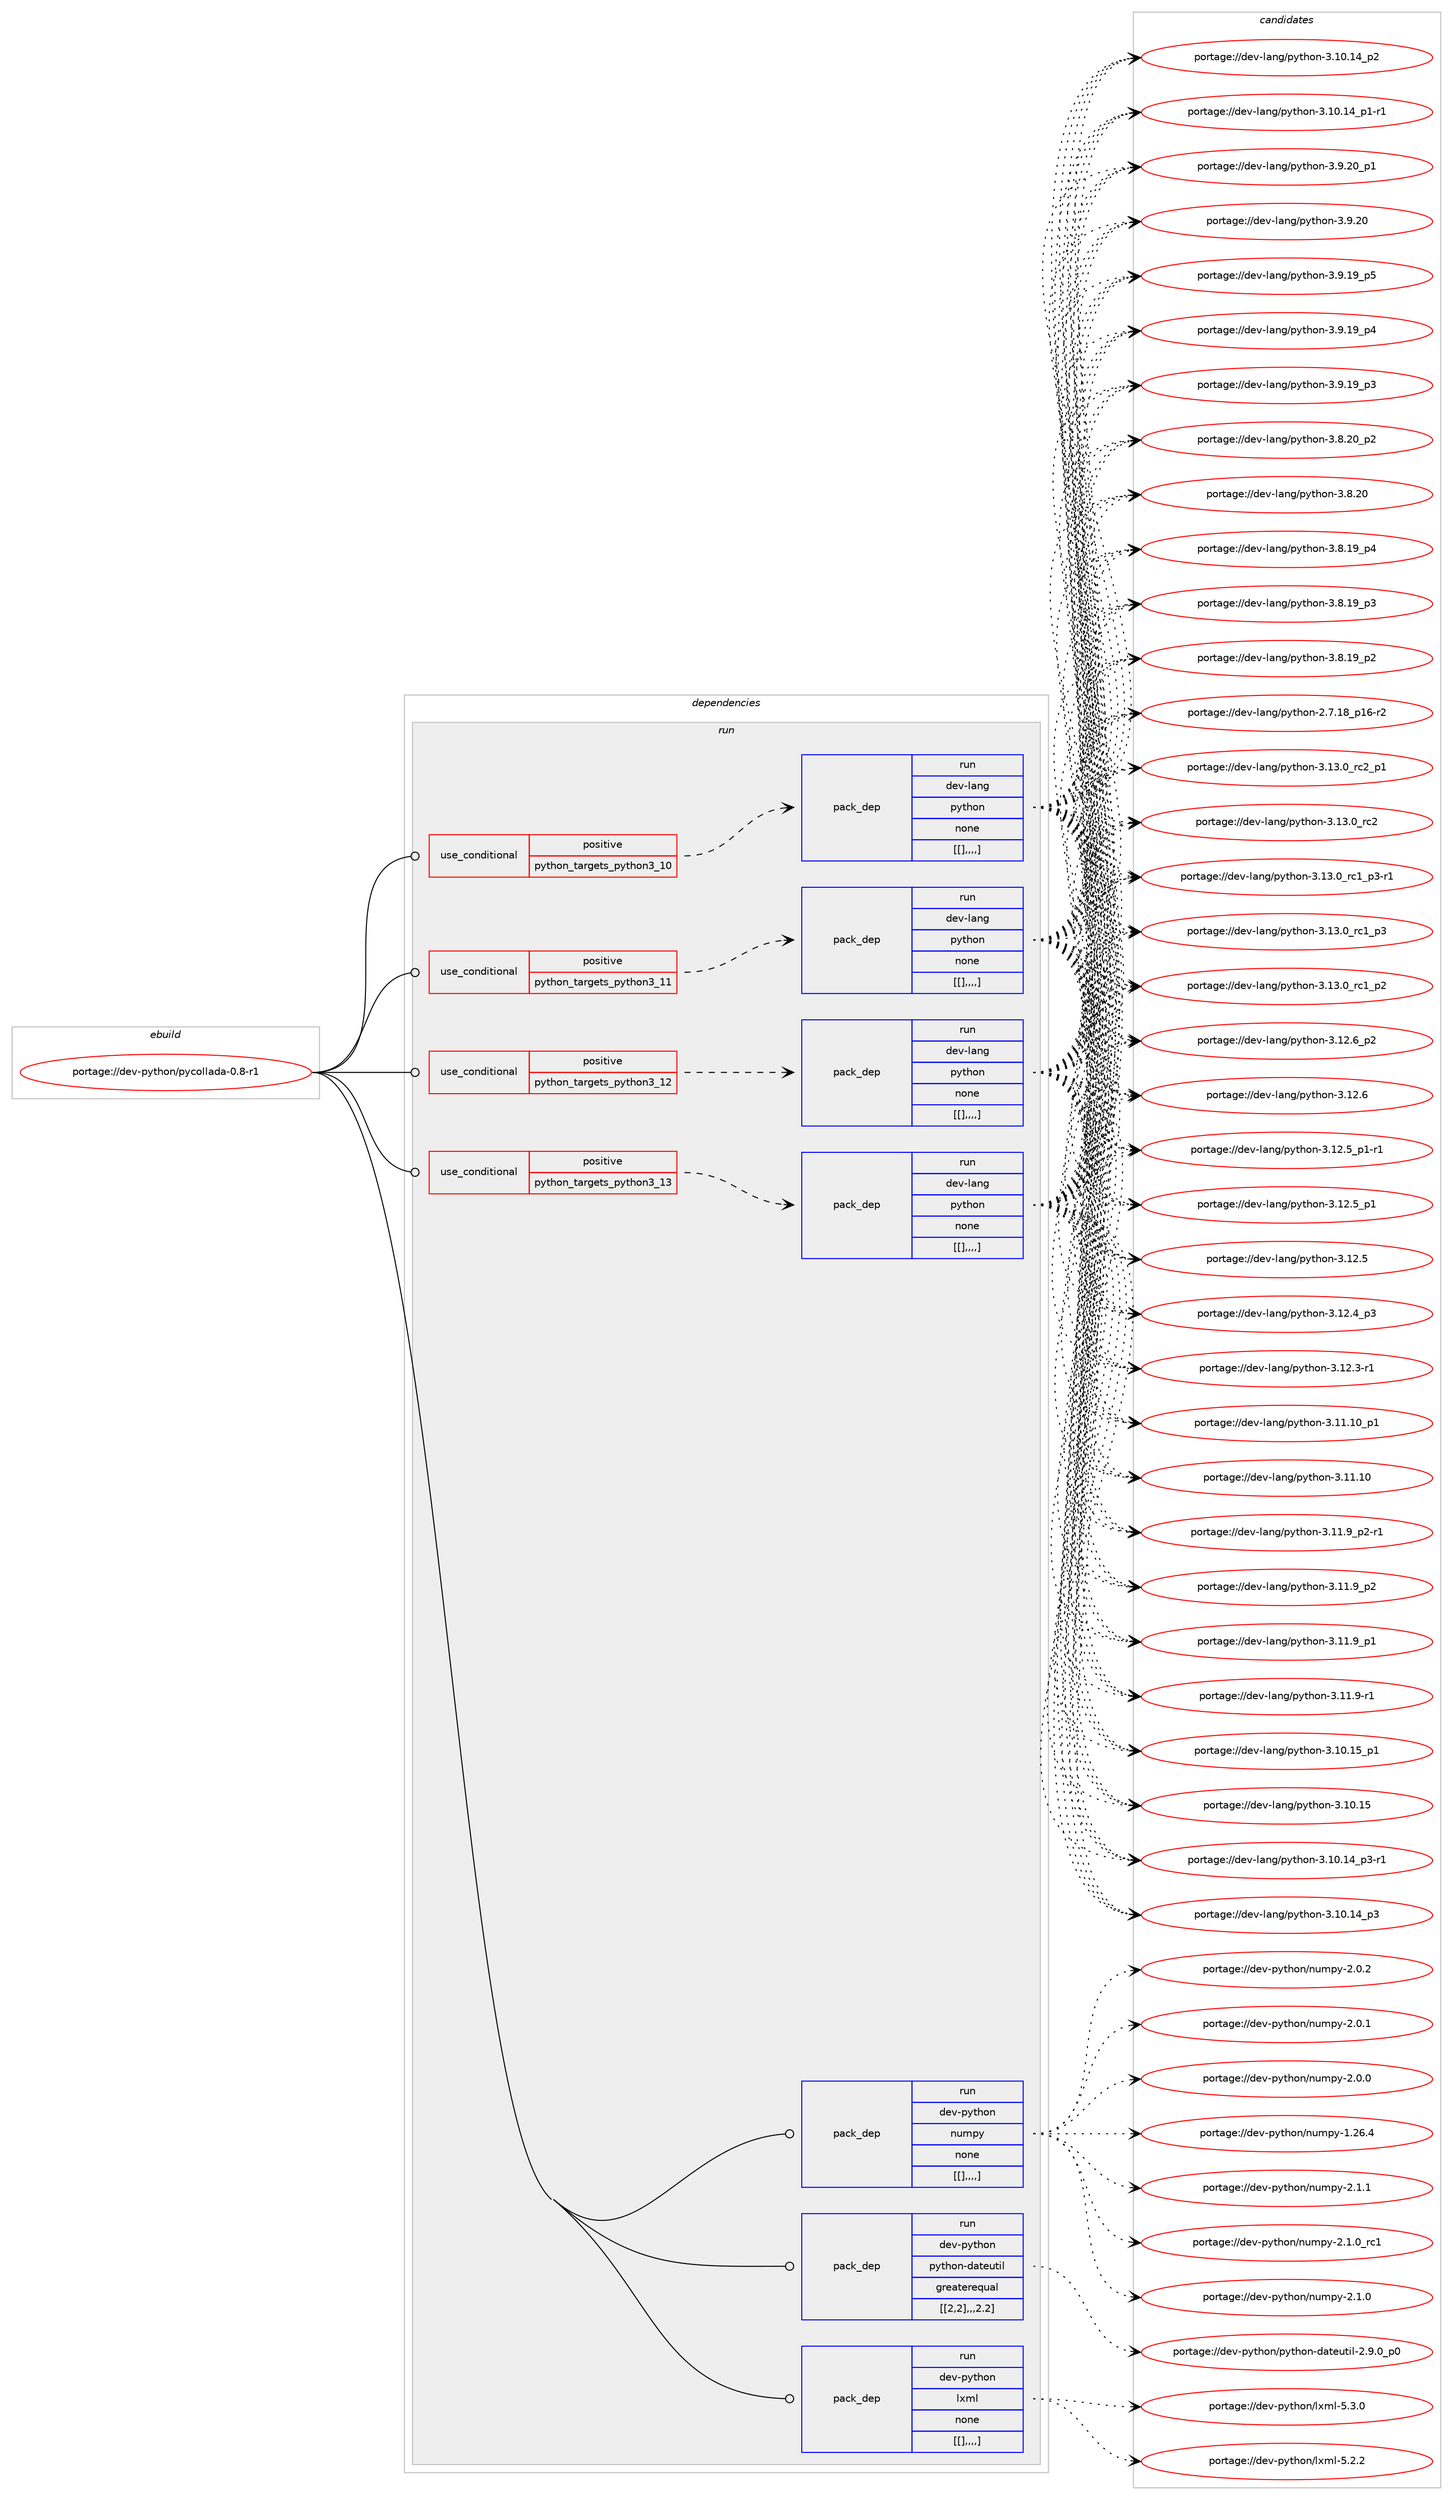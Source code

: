digraph prolog {

# *************
# Graph options
# *************

newrank=true;
concentrate=true;
compound=true;
graph [rankdir=LR,fontname=Helvetica,fontsize=10,ranksep=1.5];#, ranksep=2.5, nodesep=0.2];
edge  [arrowhead=vee];
node  [fontname=Helvetica,fontsize=10];

# **********
# The ebuild
# **********

subgraph cluster_leftcol {
color=gray;
label=<<i>ebuild</i>>;
id [label="portage://dev-python/pycollada-0.8-r1", color=red, width=4, href="../dev-python/pycollada-0.8-r1.svg"];
}

# ****************
# The dependencies
# ****************

subgraph cluster_midcol {
color=gray;
label=<<i>dependencies</i>>;
subgraph cluster_compile {
fillcolor="#eeeeee";
style=filled;
label=<<i>compile</i>>;
}
subgraph cluster_compileandrun {
fillcolor="#eeeeee";
style=filled;
label=<<i>compile and run</i>>;
}
subgraph cluster_run {
fillcolor="#eeeeee";
style=filled;
label=<<i>run</i>>;
subgraph cond38096 {
dependency158461 [label=<<TABLE BORDER="0" CELLBORDER="1" CELLSPACING="0" CELLPADDING="4"><TR><TD ROWSPAN="3" CELLPADDING="10">use_conditional</TD></TR><TR><TD>positive</TD></TR><TR><TD>python_targets_python3_10</TD></TR></TABLE>>, shape=none, color=red];
subgraph pack119148 {
dependency158462 [label=<<TABLE BORDER="0" CELLBORDER="1" CELLSPACING="0" CELLPADDING="4" WIDTH="220"><TR><TD ROWSPAN="6" CELLPADDING="30">pack_dep</TD></TR><TR><TD WIDTH="110">run</TD></TR><TR><TD>dev-lang</TD></TR><TR><TD>python</TD></TR><TR><TD>none</TD></TR><TR><TD>[[],,,,]</TD></TR></TABLE>>, shape=none, color=blue];
}
dependency158461:e -> dependency158462:w [weight=20,style="dashed",arrowhead="vee"];
}
id:e -> dependency158461:w [weight=20,style="solid",arrowhead="odot"];
subgraph cond38097 {
dependency158463 [label=<<TABLE BORDER="0" CELLBORDER="1" CELLSPACING="0" CELLPADDING="4"><TR><TD ROWSPAN="3" CELLPADDING="10">use_conditional</TD></TR><TR><TD>positive</TD></TR><TR><TD>python_targets_python3_11</TD></TR></TABLE>>, shape=none, color=red];
subgraph pack119149 {
dependency158464 [label=<<TABLE BORDER="0" CELLBORDER="1" CELLSPACING="0" CELLPADDING="4" WIDTH="220"><TR><TD ROWSPAN="6" CELLPADDING="30">pack_dep</TD></TR><TR><TD WIDTH="110">run</TD></TR><TR><TD>dev-lang</TD></TR><TR><TD>python</TD></TR><TR><TD>none</TD></TR><TR><TD>[[],,,,]</TD></TR></TABLE>>, shape=none, color=blue];
}
dependency158463:e -> dependency158464:w [weight=20,style="dashed",arrowhead="vee"];
}
id:e -> dependency158463:w [weight=20,style="solid",arrowhead="odot"];
subgraph cond38098 {
dependency158465 [label=<<TABLE BORDER="0" CELLBORDER="1" CELLSPACING="0" CELLPADDING="4"><TR><TD ROWSPAN="3" CELLPADDING="10">use_conditional</TD></TR><TR><TD>positive</TD></TR><TR><TD>python_targets_python3_12</TD></TR></TABLE>>, shape=none, color=red];
subgraph pack119150 {
dependency158466 [label=<<TABLE BORDER="0" CELLBORDER="1" CELLSPACING="0" CELLPADDING="4" WIDTH="220"><TR><TD ROWSPAN="6" CELLPADDING="30">pack_dep</TD></TR><TR><TD WIDTH="110">run</TD></TR><TR><TD>dev-lang</TD></TR><TR><TD>python</TD></TR><TR><TD>none</TD></TR><TR><TD>[[],,,,]</TD></TR></TABLE>>, shape=none, color=blue];
}
dependency158465:e -> dependency158466:w [weight=20,style="dashed",arrowhead="vee"];
}
id:e -> dependency158465:w [weight=20,style="solid",arrowhead="odot"];
subgraph cond38099 {
dependency158467 [label=<<TABLE BORDER="0" CELLBORDER="1" CELLSPACING="0" CELLPADDING="4"><TR><TD ROWSPAN="3" CELLPADDING="10">use_conditional</TD></TR><TR><TD>positive</TD></TR><TR><TD>python_targets_python3_13</TD></TR></TABLE>>, shape=none, color=red];
subgraph pack119151 {
dependency158468 [label=<<TABLE BORDER="0" CELLBORDER="1" CELLSPACING="0" CELLPADDING="4" WIDTH="220"><TR><TD ROWSPAN="6" CELLPADDING="30">pack_dep</TD></TR><TR><TD WIDTH="110">run</TD></TR><TR><TD>dev-lang</TD></TR><TR><TD>python</TD></TR><TR><TD>none</TD></TR><TR><TD>[[],,,,]</TD></TR></TABLE>>, shape=none, color=blue];
}
dependency158467:e -> dependency158468:w [weight=20,style="dashed",arrowhead="vee"];
}
id:e -> dependency158467:w [weight=20,style="solid",arrowhead="odot"];
subgraph pack119152 {
dependency158469 [label=<<TABLE BORDER="0" CELLBORDER="1" CELLSPACING="0" CELLPADDING="4" WIDTH="220"><TR><TD ROWSPAN="6" CELLPADDING="30">pack_dep</TD></TR><TR><TD WIDTH="110">run</TD></TR><TR><TD>dev-python</TD></TR><TR><TD>lxml</TD></TR><TR><TD>none</TD></TR><TR><TD>[[],,,,]</TD></TR></TABLE>>, shape=none, color=blue];
}
id:e -> dependency158469:w [weight=20,style="solid",arrowhead="odot"];
subgraph pack119153 {
dependency158470 [label=<<TABLE BORDER="0" CELLBORDER="1" CELLSPACING="0" CELLPADDING="4" WIDTH="220"><TR><TD ROWSPAN="6" CELLPADDING="30">pack_dep</TD></TR><TR><TD WIDTH="110">run</TD></TR><TR><TD>dev-python</TD></TR><TR><TD>numpy</TD></TR><TR><TD>none</TD></TR><TR><TD>[[],,,,]</TD></TR></TABLE>>, shape=none, color=blue];
}
id:e -> dependency158470:w [weight=20,style="solid",arrowhead="odot"];
subgraph pack119154 {
dependency158471 [label=<<TABLE BORDER="0" CELLBORDER="1" CELLSPACING="0" CELLPADDING="4" WIDTH="220"><TR><TD ROWSPAN="6" CELLPADDING="30">pack_dep</TD></TR><TR><TD WIDTH="110">run</TD></TR><TR><TD>dev-python</TD></TR><TR><TD>python-dateutil</TD></TR><TR><TD>greaterequal</TD></TR><TR><TD>[[2,2],,,2.2]</TD></TR></TABLE>>, shape=none, color=blue];
}
id:e -> dependency158471:w [weight=20,style="solid",arrowhead="odot"];
}
}

# **************
# The candidates
# **************

subgraph cluster_choices {
rank=same;
color=gray;
label=<<i>candidates</i>>;

subgraph choice119148 {
color=black;
nodesep=1;
choice100101118451089711010347112121116104111110455146495146489511499509511249 [label="portage://dev-lang/python-3.13.0_rc2_p1", color=red, width=4,href="../dev-lang/python-3.13.0_rc2_p1.svg"];
choice10010111845108971101034711212111610411111045514649514648951149950 [label="portage://dev-lang/python-3.13.0_rc2", color=red, width=4,href="../dev-lang/python-3.13.0_rc2.svg"];
choice1001011184510897110103471121211161041111104551464951464895114994995112514511449 [label="portage://dev-lang/python-3.13.0_rc1_p3-r1", color=red, width=4,href="../dev-lang/python-3.13.0_rc1_p3-r1.svg"];
choice100101118451089711010347112121116104111110455146495146489511499499511251 [label="portage://dev-lang/python-3.13.0_rc1_p3", color=red, width=4,href="../dev-lang/python-3.13.0_rc1_p3.svg"];
choice100101118451089711010347112121116104111110455146495146489511499499511250 [label="portage://dev-lang/python-3.13.0_rc1_p2", color=red, width=4,href="../dev-lang/python-3.13.0_rc1_p2.svg"];
choice100101118451089711010347112121116104111110455146495046549511250 [label="portage://dev-lang/python-3.12.6_p2", color=red, width=4,href="../dev-lang/python-3.12.6_p2.svg"];
choice10010111845108971101034711212111610411111045514649504654 [label="portage://dev-lang/python-3.12.6", color=red, width=4,href="../dev-lang/python-3.12.6.svg"];
choice1001011184510897110103471121211161041111104551464950465395112494511449 [label="portage://dev-lang/python-3.12.5_p1-r1", color=red, width=4,href="../dev-lang/python-3.12.5_p1-r1.svg"];
choice100101118451089711010347112121116104111110455146495046539511249 [label="portage://dev-lang/python-3.12.5_p1", color=red, width=4,href="../dev-lang/python-3.12.5_p1.svg"];
choice10010111845108971101034711212111610411111045514649504653 [label="portage://dev-lang/python-3.12.5", color=red, width=4,href="../dev-lang/python-3.12.5.svg"];
choice100101118451089711010347112121116104111110455146495046529511251 [label="portage://dev-lang/python-3.12.4_p3", color=red, width=4,href="../dev-lang/python-3.12.4_p3.svg"];
choice100101118451089711010347112121116104111110455146495046514511449 [label="portage://dev-lang/python-3.12.3-r1", color=red, width=4,href="../dev-lang/python-3.12.3-r1.svg"];
choice10010111845108971101034711212111610411111045514649494649489511249 [label="portage://dev-lang/python-3.11.10_p1", color=red, width=4,href="../dev-lang/python-3.11.10_p1.svg"];
choice1001011184510897110103471121211161041111104551464949464948 [label="portage://dev-lang/python-3.11.10", color=red, width=4,href="../dev-lang/python-3.11.10.svg"];
choice1001011184510897110103471121211161041111104551464949465795112504511449 [label="portage://dev-lang/python-3.11.9_p2-r1", color=red, width=4,href="../dev-lang/python-3.11.9_p2-r1.svg"];
choice100101118451089711010347112121116104111110455146494946579511250 [label="portage://dev-lang/python-3.11.9_p2", color=red, width=4,href="../dev-lang/python-3.11.9_p2.svg"];
choice100101118451089711010347112121116104111110455146494946579511249 [label="portage://dev-lang/python-3.11.9_p1", color=red, width=4,href="../dev-lang/python-3.11.9_p1.svg"];
choice100101118451089711010347112121116104111110455146494946574511449 [label="portage://dev-lang/python-3.11.9-r1", color=red, width=4,href="../dev-lang/python-3.11.9-r1.svg"];
choice10010111845108971101034711212111610411111045514649484649539511249 [label="portage://dev-lang/python-3.10.15_p1", color=red, width=4,href="../dev-lang/python-3.10.15_p1.svg"];
choice1001011184510897110103471121211161041111104551464948464953 [label="portage://dev-lang/python-3.10.15", color=red, width=4,href="../dev-lang/python-3.10.15.svg"];
choice100101118451089711010347112121116104111110455146494846495295112514511449 [label="portage://dev-lang/python-3.10.14_p3-r1", color=red, width=4,href="../dev-lang/python-3.10.14_p3-r1.svg"];
choice10010111845108971101034711212111610411111045514649484649529511251 [label="portage://dev-lang/python-3.10.14_p3", color=red, width=4,href="../dev-lang/python-3.10.14_p3.svg"];
choice10010111845108971101034711212111610411111045514649484649529511250 [label="portage://dev-lang/python-3.10.14_p2", color=red, width=4,href="../dev-lang/python-3.10.14_p2.svg"];
choice100101118451089711010347112121116104111110455146494846495295112494511449 [label="portage://dev-lang/python-3.10.14_p1-r1", color=red, width=4,href="../dev-lang/python-3.10.14_p1-r1.svg"];
choice100101118451089711010347112121116104111110455146574650489511249 [label="portage://dev-lang/python-3.9.20_p1", color=red, width=4,href="../dev-lang/python-3.9.20_p1.svg"];
choice10010111845108971101034711212111610411111045514657465048 [label="portage://dev-lang/python-3.9.20", color=red, width=4,href="../dev-lang/python-3.9.20.svg"];
choice100101118451089711010347112121116104111110455146574649579511253 [label="portage://dev-lang/python-3.9.19_p5", color=red, width=4,href="../dev-lang/python-3.9.19_p5.svg"];
choice100101118451089711010347112121116104111110455146574649579511252 [label="portage://dev-lang/python-3.9.19_p4", color=red, width=4,href="../dev-lang/python-3.9.19_p4.svg"];
choice100101118451089711010347112121116104111110455146574649579511251 [label="portage://dev-lang/python-3.9.19_p3", color=red, width=4,href="../dev-lang/python-3.9.19_p3.svg"];
choice100101118451089711010347112121116104111110455146564650489511250 [label="portage://dev-lang/python-3.8.20_p2", color=red, width=4,href="../dev-lang/python-3.8.20_p2.svg"];
choice10010111845108971101034711212111610411111045514656465048 [label="portage://dev-lang/python-3.8.20", color=red, width=4,href="../dev-lang/python-3.8.20.svg"];
choice100101118451089711010347112121116104111110455146564649579511252 [label="portage://dev-lang/python-3.8.19_p4", color=red, width=4,href="../dev-lang/python-3.8.19_p4.svg"];
choice100101118451089711010347112121116104111110455146564649579511251 [label="portage://dev-lang/python-3.8.19_p3", color=red, width=4,href="../dev-lang/python-3.8.19_p3.svg"];
choice100101118451089711010347112121116104111110455146564649579511250 [label="portage://dev-lang/python-3.8.19_p2", color=red, width=4,href="../dev-lang/python-3.8.19_p2.svg"];
choice100101118451089711010347112121116104111110455046554649569511249544511450 [label="portage://dev-lang/python-2.7.18_p16-r2", color=red, width=4,href="../dev-lang/python-2.7.18_p16-r2.svg"];
dependency158462:e -> choice100101118451089711010347112121116104111110455146495146489511499509511249:w [style=dotted,weight="100"];
dependency158462:e -> choice10010111845108971101034711212111610411111045514649514648951149950:w [style=dotted,weight="100"];
dependency158462:e -> choice1001011184510897110103471121211161041111104551464951464895114994995112514511449:w [style=dotted,weight="100"];
dependency158462:e -> choice100101118451089711010347112121116104111110455146495146489511499499511251:w [style=dotted,weight="100"];
dependency158462:e -> choice100101118451089711010347112121116104111110455146495146489511499499511250:w [style=dotted,weight="100"];
dependency158462:e -> choice100101118451089711010347112121116104111110455146495046549511250:w [style=dotted,weight="100"];
dependency158462:e -> choice10010111845108971101034711212111610411111045514649504654:w [style=dotted,weight="100"];
dependency158462:e -> choice1001011184510897110103471121211161041111104551464950465395112494511449:w [style=dotted,weight="100"];
dependency158462:e -> choice100101118451089711010347112121116104111110455146495046539511249:w [style=dotted,weight="100"];
dependency158462:e -> choice10010111845108971101034711212111610411111045514649504653:w [style=dotted,weight="100"];
dependency158462:e -> choice100101118451089711010347112121116104111110455146495046529511251:w [style=dotted,weight="100"];
dependency158462:e -> choice100101118451089711010347112121116104111110455146495046514511449:w [style=dotted,weight="100"];
dependency158462:e -> choice10010111845108971101034711212111610411111045514649494649489511249:w [style=dotted,weight="100"];
dependency158462:e -> choice1001011184510897110103471121211161041111104551464949464948:w [style=dotted,weight="100"];
dependency158462:e -> choice1001011184510897110103471121211161041111104551464949465795112504511449:w [style=dotted,weight="100"];
dependency158462:e -> choice100101118451089711010347112121116104111110455146494946579511250:w [style=dotted,weight="100"];
dependency158462:e -> choice100101118451089711010347112121116104111110455146494946579511249:w [style=dotted,weight="100"];
dependency158462:e -> choice100101118451089711010347112121116104111110455146494946574511449:w [style=dotted,weight="100"];
dependency158462:e -> choice10010111845108971101034711212111610411111045514649484649539511249:w [style=dotted,weight="100"];
dependency158462:e -> choice1001011184510897110103471121211161041111104551464948464953:w [style=dotted,weight="100"];
dependency158462:e -> choice100101118451089711010347112121116104111110455146494846495295112514511449:w [style=dotted,weight="100"];
dependency158462:e -> choice10010111845108971101034711212111610411111045514649484649529511251:w [style=dotted,weight="100"];
dependency158462:e -> choice10010111845108971101034711212111610411111045514649484649529511250:w [style=dotted,weight="100"];
dependency158462:e -> choice100101118451089711010347112121116104111110455146494846495295112494511449:w [style=dotted,weight="100"];
dependency158462:e -> choice100101118451089711010347112121116104111110455146574650489511249:w [style=dotted,weight="100"];
dependency158462:e -> choice10010111845108971101034711212111610411111045514657465048:w [style=dotted,weight="100"];
dependency158462:e -> choice100101118451089711010347112121116104111110455146574649579511253:w [style=dotted,weight="100"];
dependency158462:e -> choice100101118451089711010347112121116104111110455146574649579511252:w [style=dotted,weight="100"];
dependency158462:e -> choice100101118451089711010347112121116104111110455146574649579511251:w [style=dotted,weight="100"];
dependency158462:e -> choice100101118451089711010347112121116104111110455146564650489511250:w [style=dotted,weight="100"];
dependency158462:e -> choice10010111845108971101034711212111610411111045514656465048:w [style=dotted,weight="100"];
dependency158462:e -> choice100101118451089711010347112121116104111110455146564649579511252:w [style=dotted,weight="100"];
dependency158462:e -> choice100101118451089711010347112121116104111110455146564649579511251:w [style=dotted,weight="100"];
dependency158462:e -> choice100101118451089711010347112121116104111110455146564649579511250:w [style=dotted,weight="100"];
dependency158462:e -> choice100101118451089711010347112121116104111110455046554649569511249544511450:w [style=dotted,weight="100"];
}
subgraph choice119149 {
color=black;
nodesep=1;
choice100101118451089711010347112121116104111110455146495146489511499509511249 [label="portage://dev-lang/python-3.13.0_rc2_p1", color=red, width=4,href="../dev-lang/python-3.13.0_rc2_p1.svg"];
choice10010111845108971101034711212111610411111045514649514648951149950 [label="portage://dev-lang/python-3.13.0_rc2", color=red, width=4,href="../dev-lang/python-3.13.0_rc2.svg"];
choice1001011184510897110103471121211161041111104551464951464895114994995112514511449 [label="portage://dev-lang/python-3.13.0_rc1_p3-r1", color=red, width=4,href="../dev-lang/python-3.13.0_rc1_p3-r1.svg"];
choice100101118451089711010347112121116104111110455146495146489511499499511251 [label="portage://dev-lang/python-3.13.0_rc1_p3", color=red, width=4,href="../dev-lang/python-3.13.0_rc1_p3.svg"];
choice100101118451089711010347112121116104111110455146495146489511499499511250 [label="portage://dev-lang/python-3.13.0_rc1_p2", color=red, width=4,href="../dev-lang/python-3.13.0_rc1_p2.svg"];
choice100101118451089711010347112121116104111110455146495046549511250 [label="portage://dev-lang/python-3.12.6_p2", color=red, width=4,href="../dev-lang/python-3.12.6_p2.svg"];
choice10010111845108971101034711212111610411111045514649504654 [label="portage://dev-lang/python-3.12.6", color=red, width=4,href="../dev-lang/python-3.12.6.svg"];
choice1001011184510897110103471121211161041111104551464950465395112494511449 [label="portage://dev-lang/python-3.12.5_p1-r1", color=red, width=4,href="../dev-lang/python-3.12.5_p1-r1.svg"];
choice100101118451089711010347112121116104111110455146495046539511249 [label="portage://dev-lang/python-3.12.5_p1", color=red, width=4,href="../dev-lang/python-3.12.5_p1.svg"];
choice10010111845108971101034711212111610411111045514649504653 [label="portage://dev-lang/python-3.12.5", color=red, width=4,href="../dev-lang/python-3.12.5.svg"];
choice100101118451089711010347112121116104111110455146495046529511251 [label="portage://dev-lang/python-3.12.4_p3", color=red, width=4,href="../dev-lang/python-3.12.4_p3.svg"];
choice100101118451089711010347112121116104111110455146495046514511449 [label="portage://dev-lang/python-3.12.3-r1", color=red, width=4,href="../dev-lang/python-3.12.3-r1.svg"];
choice10010111845108971101034711212111610411111045514649494649489511249 [label="portage://dev-lang/python-3.11.10_p1", color=red, width=4,href="../dev-lang/python-3.11.10_p1.svg"];
choice1001011184510897110103471121211161041111104551464949464948 [label="portage://dev-lang/python-3.11.10", color=red, width=4,href="../dev-lang/python-3.11.10.svg"];
choice1001011184510897110103471121211161041111104551464949465795112504511449 [label="portage://dev-lang/python-3.11.9_p2-r1", color=red, width=4,href="../dev-lang/python-3.11.9_p2-r1.svg"];
choice100101118451089711010347112121116104111110455146494946579511250 [label="portage://dev-lang/python-3.11.9_p2", color=red, width=4,href="../dev-lang/python-3.11.9_p2.svg"];
choice100101118451089711010347112121116104111110455146494946579511249 [label="portage://dev-lang/python-3.11.9_p1", color=red, width=4,href="../dev-lang/python-3.11.9_p1.svg"];
choice100101118451089711010347112121116104111110455146494946574511449 [label="portage://dev-lang/python-3.11.9-r1", color=red, width=4,href="../dev-lang/python-3.11.9-r1.svg"];
choice10010111845108971101034711212111610411111045514649484649539511249 [label="portage://dev-lang/python-3.10.15_p1", color=red, width=4,href="../dev-lang/python-3.10.15_p1.svg"];
choice1001011184510897110103471121211161041111104551464948464953 [label="portage://dev-lang/python-3.10.15", color=red, width=4,href="../dev-lang/python-3.10.15.svg"];
choice100101118451089711010347112121116104111110455146494846495295112514511449 [label="portage://dev-lang/python-3.10.14_p3-r1", color=red, width=4,href="../dev-lang/python-3.10.14_p3-r1.svg"];
choice10010111845108971101034711212111610411111045514649484649529511251 [label="portage://dev-lang/python-3.10.14_p3", color=red, width=4,href="../dev-lang/python-3.10.14_p3.svg"];
choice10010111845108971101034711212111610411111045514649484649529511250 [label="portage://dev-lang/python-3.10.14_p2", color=red, width=4,href="../dev-lang/python-3.10.14_p2.svg"];
choice100101118451089711010347112121116104111110455146494846495295112494511449 [label="portage://dev-lang/python-3.10.14_p1-r1", color=red, width=4,href="../dev-lang/python-3.10.14_p1-r1.svg"];
choice100101118451089711010347112121116104111110455146574650489511249 [label="portage://dev-lang/python-3.9.20_p1", color=red, width=4,href="../dev-lang/python-3.9.20_p1.svg"];
choice10010111845108971101034711212111610411111045514657465048 [label="portage://dev-lang/python-3.9.20", color=red, width=4,href="../dev-lang/python-3.9.20.svg"];
choice100101118451089711010347112121116104111110455146574649579511253 [label="portage://dev-lang/python-3.9.19_p5", color=red, width=4,href="../dev-lang/python-3.9.19_p5.svg"];
choice100101118451089711010347112121116104111110455146574649579511252 [label="portage://dev-lang/python-3.9.19_p4", color=red, width=4,href="../dev-lang/python-3.9.19_p4.svg"];
choice100101118451089711010347112121116104111110455146574649579511251 [label="portage://dev-lang/python-3.9.19_p3", color=red, width=4,href="../dev-lang/python-3.9.19_p3.svg"];
choice100101118451089711010347112121116104111110455146564650489511250 [label="portage://dev-lang/python-3.8.20_p2", color=red, width=4,href="../dev-lang/python-3.8.20_p2.svg"];
choice10010111845108971101034711212111610411111045514656465048 [label="portage://dev-lang/python-3.8.20", color=red, width=4,href="../dev-lang/python-3.8.20.svg"];
choice100101118451089711010347112121116104111110455146564649579511252 [label="portage://dev-lang/python-3.8.19_p4", color=red, width=4,href="../dev-lang/python-3.8.19_p4.svg"];
choice100101118451089711010347112121116104111110455146564649579511251 [label="portage://dev-lang/python-3.8.19_p3", color=red, width=4,href="../dev-lang/python-3.8.19_p3.svg"];
choice100101118451089711010347112121116104111110455146564649579511250 [label="portage://dev-lang/python-3.8.19_p2", color=red, width=4,href="../dev-lang/python-3.8.19_p2.svg"];
choice100101118451089711010347112121116104111110455046554649569511249544511450 [label="portage://dev-lang/python-2.7.18_p16-r2", color=red, width=4,href="../dev-lang/python-2.7.18_p16-r2.svg"];
dependency158464:e -> choice100101118451089711010347112121116104111110455146495146489511499509511249:w [style=dotted,weight="100"];
dependency158464:e -> choice10010111845108971101034711212111610411111045514649514648951149950:w [style=dotted,weight="100"];
dependency158464:e -> choice1001011184510897110103471121211161041111104551464951464895114994995112514511449:w [style=dotted,weight="100"];
dependency158464:e -> choice100101118451089711010347112121116104111110455146495146489511499499511251:w [style=dotted,weight="100"];
dependency158464:e -> choice100101118451089711010347112121116104111110455146495146489511499499511250:w [style=dotted,weight="100"];
dependency158464:e -> choice100101118451089711010347112121116104111110455146495046549511250:w [style=dotted,weight="100"];
dependency158464:e -> choice10010111845108971101034711212111610411111045514649504654:w [style=dotted,weight="100"];
dependency158464:e -> choice1001011184510897110103471121211161041111104551464950465395112494511449:w [style=dotted,weight="100"];
dependency158464:e -> choice100101118451089711010347112121116104111110455146495046539511249:w [style=dotted,weight="100"];
dependency158464:e -> choice10010111845108971101034711212111610411111045514649504653:w [style=dotted,weight="100"];
dependency158464:e -> choice100101118451089711010347112121116104111110455146495046529511251:w [style=dotted,weight="100"];
dependency158464:e -> choice100101118451089711010347112121116104111110455146495046514511449:w [style=dotted,weight="100"];
dependency158464:e -> choice10010111845108971101034711212111610411111045514649494649489511249:w [style=dotted,weight="100"];
dependency158464:e -> choice1001011184510897110103471121211161041111104551464949464948:w [style=dotted,weight="100"];
dependency158464:e -> choice1001011184510897110103471121211161041111104551464949465795112504511449:w [style=dotted,weight="100"];
dependency158464:e -> choice100101118451089711010347112121116104111110455146494946579511250:w [style=dotted,weight="100"];
dependency158464:e -> choice100101118451089711010347112121116104111110455146494946579511249:w [style=dotted,weight="100"];
dependency158464:e -> choice100101118451089711010347112121116104111110455146494946574511449:w [style=dotted,weight="100"];
dependency158464:e -> choice10010111845108971101034711212111610411111045514649484649539511249:w [style=dotted,weight="100"];
dependency158464:e -> choice1001011184510897110103471121211161041111104551464948464953:w [style=dotted,weight="100"];
dependency158464:e -> choice100101118451089711010347112121116104111110455146494846495295112514511449:w [style=dotted,weight="100"];
dependency158464:e -> choice10010111845108971101034711212111610411111045514649484649529511251:w [style=dotted,weight="100"];
dependency158464:e -> choice10010111845108971101034711212111610411111045514649484649529511250:w [style=dotted,weight="100"];
dependency158464:e -> choice100101118451089711010347112121116104111110455146494846495295112494511449:w [style=dotted,weight="100"];
dependency158464:e -> choice100101118451089711010347112121116104111110455146574650489511249:w [style=dotted,weight="100"];
dependency158464:e -> choice10010111845108971101034711212111610411111045514657465048:w [style=dotted,weight="100"];
dependency158464:e -> choice100101118451089711010347112121116104111110455146574649579511253:w [style=dotted,weight="100"];
dependency158464:e -> choice100101118451089711010347112121116104111110455146574649579511252:w [style=dotted,weight="100"];
dependency158464:e -> choice100101118451089711010347112121116104111110455146574649579511251:w [style=dotted,weight="100"];
dependency158464:e -> choice100101118451089711010347112121116104111110455146564650489511250:w [style=dotted,weight="100"];
dependency158464:e -> choice10010111845108971101034711212111610411111045514656465048:w [style=dotted,weight="100"];
dependency158464:e -> choice100101118451089711010347112121116104111110455146564649579511252:w [style=dotted,weight="100"];
dependency158464:e -> choice100101118451089711010347112121116104111110455146564649579511251:w [style=dotted,weight="100"];
dependency158464:e -> choice100101118451089711010347112121116104111110455146564649579511250:w [style=dotted,weight="100"];
dependency158464:e -> choice100101118451089711010347112121116104111110455046554649569511249544511450:w [style=dotted,weight="100"];
}
subgraph choice119150 {
color=black;
nodesep=1;
choice100101118451089711010347112121116104111110455146495146489511499509511249 [label="portage://dev-lang/python-3.13.0_rc2_p1", color=red, width=4,href="../dev-lang/python-3.13.0_rc2_p1.svg"];
choice10010111845108971101034711212111610411111045514649514648951149950 [label="portage://dev-lang/python-3.13.0_rc2", color=red, width=4,href="../dev-lang/python-3.13.0_rc2.svg"];
choice1001011184510897110103471121211161041111104551464951464895114994995112514511449 [label="portage://dev-lang/python-3.13.0_rc1_p3-r1", color=red, width=4,href="../dev-lang/python-3.13.0_rc1_p3-r1.svg"];
choice100101118451089711010347112121116104111110455146495146489511499499511251 [label="portage://dev-lang/python-3.13.0_rc1_p3", color=red, width=4,href="../dev-lang/python-3.13.0_rc1_p3.svg"];
choice100101118451089711010347112121116104111110455146495146489511499499511250 [label="portage://dev-lang/python-3.13.0_rc1_p2", color=red, width=4,href="../dev-lang/python-3.13.0_rc1_p2.svg"];
choice100101118451089711010347112121116104111110455146495046549511250 [label="portage://dev-lang/python-3.12.6_p2", color=red, width=4,href="../dev-lang/python-3.12.6_p2.svg"];
choice10010111845108971101034711212111610411111045514649504654 [label="portage://dev-lang/python-3.12.6", color=red, width=4,href="../dev-lang/python-3.12.6.svg"];
choice1001011184510897110103471121211161041111104551464950465395112494511449 [label="portage://dev-lang/python-3.12.5_p1-r1", color=red, width=4,href="../dev-lang/python-3.12.5_p1-r1.svg"];
choice100101118451089711010347112121116104111110455146495046539511249 [label="portage://dev-lang/python-3.12.5_p1", color=red, width=4,href="../dev-lang/python-3.12.5_p1.svg"];
choice10010111845108971101034711212111610411111045514649504653 [label="portage://dev-lang/python-3.12.5", color=red, width=4,href="../dev-lang/python-3.12.5.svg"];
choice100101118451089711010347112121116104111110455146495046529511251 [label="portage://dev-lang/python-3.12.4_p3", color=red, width=4,href="../dev-lang/python-3.12.4_p3.svg"];
choice100101118451089711010347112121116104111110455146495046514511449 [label="portage://dev-lang/python-3.12.3-r1", color=red, width=4,href="../dev-lang/python-3.12.3-r1.svg"];
choice10010111845108971101034711212111610411111045514649494649489511249 [label="portage://dev-lang/python-3.11.10_p1", color=red, width=4,href="../dev-lang/python-3.11.10_p1.svg"];
choice1001011184510897110103471121211161041111104551464949464948 [label="portage://dev-lang/python-3.11.10", color=red, width=4,href="../dev-lang/python-3.11.10.svg"];
choice1001011184510897110103471121211161041111104551464949465795112504511449 [label="portage://dev-lang/python-3.11.9_p2-r1", color=red, width=4,href="../dev-lang/python-3.11.9_p2-r1.svg"];
choice100101118451089711010347112121116104111110455146494946579511250 [label="portage://dev-lang/python-3.11.9_p2", color=red, width=4,href="../dev-lang/python-3.11.9_p2.svg"];
choice100101118451089711010347112121116104111110455146494946579511249 [label="portage://dev-lang/python-3.11.9_p1", color=red, width=4,href="../dev-lang/python-3.11.9_p1.svg"];
choice100101118451089711010347112121116104111110455146494946574511449 [label="portage://dev-lang/python-3.11.9-r1", color=red, width=4,href="../dev-lang/python-3.11.9-r1.svg"];
choice10010111845108971101034711212111610411111045514649484649539511249 [label="portage://dev-lang/python-3.10.15_p1", color=red, width=4,href="../dev-lang/python-3.10.15_p1.svg"];
choice1001011184510897110103471121211161041111104551464948464953 [label="portage://dev-lang/python-3.10.15", color=red, width=4,href="../dev-lang/python-3.10.15.svg"];
choice100101118451089711010347112121116104111110455146494846495295112514511449 [label="portage://dev-lang/python-3.10.14_p3-r1", color=red, width=4,href="../dev-lang/python-3.10.14_p3-r1.svg"];
choice10010111845108971101034711212111610411111045514649484649529511251 [label="portage://dev-lang/python-3.10.14_p3", color=red, width=4,href="../dev-lang/python-3.10.14_p3.svg"];
choice10010111845108971101034711212111610411111045514649484649529511250 [label="portage://dev-lang/python-3.10.14_p2", color=red, width=4,href="../dev-lang/python-3.10.14_p2.svg"];
choice100101118451089711010347112121116104111110455146494846495295112494511449 [label="portage://dev-lang/python-3.10.14_p1-r1", color=red, width=4,href="../dev-lang/python-3.10.14_p1-r1.svg"];
choice100101118451089711010347112121116104111110455146574650489511249 [label="portage://dev-lang/python-3.9.20_p1", color=red, width=4,href="../dev-lang/python-3.9.20_p1.svg"];
choice10010111845108971101034711212111610411111045514657465048 [label="portage://dev-lang/python-3.9.20", color=red, width=4,href="../dev-lang/python-3.9.20.svg"];
choice100101118451089711010347112121116104111110455146574649579511253 [label="portage://dev-lang/python-3.9.19_p5", color=red, width=4,href="../dev-lang/python-3.9.19_p5.svg"];
choice100101118451089711010347112121116104111110455146574649579511252 [label="portage://dev-lang/python-3.9.19_p4", color=red, width=4,href="../dev-lang/python-3.9.19_p4.svg"];
choice100101118451089711010347112121116104111110455146574649579511251 [label="portage://dev-lang/python-3.9.19_p3", color=red, width=4,href="../dev-lang/python-3.9.19_p3.svg"];
choice100101118451089711010347112121116104111110455146564650489511250 [label="portage://dev-lang/python-3.8.20_p2", color=red, width=4,href="../dev-lang/python-3.8.20_p2.svg"];
choice10010111845108971101034711212111610411111045514656465048 [label="portage://dev-lang/python-3.8.20", color=red, width=4,href="../dev-lang/python-3.8.20.svg"];
choice100101118451089711010347112121116104111110455146564649579511252 [label="portage://dev-lang/python-3.8.19_p4", color=red, width=4,href="../dev-lang/python-3.8.19_p4.svg"];
choice100101118451089711010347112121116104111110455146564649579511251 [label="portage://dev-lang/python-3.8.19_p3", color=red, width=4,href="../dev-lang/python-3.8.19_p3.svg"];
choice100101118451089711010347112121116104111110455146564649579511250 [label="portage://dev-lang/python-3.8.19_p2", color=red, width=4,href="../dev-lang/python-3.8.19_p2.svg"];
choice100101118451089711010347112121116104111110455046554649569511249544511450 [label="portage://dev-lang/python-2.7.18_p16-r2", color=red, width=4,href="../dev-lang/python-2.7.18_p16-r2.svg"];
dependency158466:e -> choice100101118451089711010347112121116104111110455146495146489511499509511249:w [style=dotted,weight="100"];
dependency158466:e -> choice10010111845108971101034711212111610411111045514649514648951149950:w [style=dotted,weight="100"];
dependency158466:e -> choice1001011184510897110103471121211161041111104551464951464895114994995112514511449:w [style=dotted,weight="100"];
dependency158466:e -> choice100101118451089711010347112121116104111110455146495146489511499499511251:w [style=dotted,weight="100"];
dependency158466:e -> choice100101118451089711010347112121116104111110455146495146489511499499511250:w [style=dotted,weight="100"];
dependency158466:e -> choice100101118451089711010347112121116104111110455146495046549511250:w [style=dotted,weight="100"];
dependency158466:e -> choice10010111845108971101034711212111610411111045514649504654:w [style=dotted,weight="100"];
dependency158466:e -> choice1001011184510897110103471121211161041111104551464950465395112494511449:w [style=dotted,weight="100"];
dependency158466:e -> choice100101118451089711010347112121116104111110455146495046539511249:w [style=dotted,weight="100"];
dependency158466:e -> choice10010111845108971101034711212111610411111045514649504653:w [style=dotted,weight="100"];
dependency158466:e -> choice100101118451089711010347112121116104111110455146495046529511251:w [style=dotted,weight="100"];
dependency158466:e -> choice100101118451089711010347112121116104111110455146495046514511449:w [style=dotted,weight="100"];
dependency158466:e -> choice10010111845108971101034711212111610411111045514649494649489511249:w [style=dotted,weight="100"];
dependency158466:e -> choice1001011184510897110103471121211161041111104551464949464948:w [style=dotted,weight="100"];
dependency158466:e -> choice1001011184510897110103471121211161041111104551464949465795112504511449:w [style=dotted,weight="100"];
dependency158466:e -> choice100101118451089711010347112121116104111110455146494946579511250:w [style=dotted,weight="100"];
dependency158466:e -> choice100101118451089711010347112121116104111110455146494946579511249:w [style=dotted,weight="100"];
dependency158466:e -> choice100101118451089711010347112121116104111110455146494946574511449:w [style=dotted,weight="100"];
dependency158466:e -> choice10010111845108971101034711212111610411111045514649484649539511249:w [style=dotted,weight="100"];
dependency158466:e -> choice1001011184510897110103471121211161041111104551464948464953:w [style=dotted,weight="100"];
dependency158466:e -> choice100101118451089711010347112121116104111110455146494846495295112514511449:w [style=dotted,weight="100"];
dependency158466:e -> choice10010111845108971101034711212111610411111045514649484649529511251:w [style=dotted,weight="100"];
dependency158466:e -> choice10010111845108971101034711212111610411111045514649484649529511250:w [style=dotted,weight="100"];
dependency158466:e -> choice100101118451089711010347112121116104111110455146494846495295112494511449:w [style=dotted,weight="100"];
dependency158466:e -> choice100101118451089711010347112121116104111110455146574650489511249:w [style=dotted,weight="100"];
dependency158466:e -> choice10010111845108971101034711212111610411111045514657465048:w [style=dotted,weight="100"];
dependency158466:e -> choice100101118451089711010347112121116104111110455146574649579511253:w [style=dotted,weight="100"];
dependency158466:e -> choice100101118451089711010347112121116104111110455146574649579511252:w [style=dotted,weight="100"];
dependency158466:e -> choice100101118451089711010347112121116104111110455146574649579511251:w [style=dotted,weight="100"];
dependency158466:e -> choice100101118451089711010347112121116104111110455146564650489511250:w [style=dotted,weight="100"];
dependency158466:e -> choice10010111845108971101034711212111610411111045514656465048:w [style=dotted,weight="100"];
dependency158466:e -> choice100101118451089711010347112121116104111110455146564649579511252:w [style=dotted,weight="100"];
dependency158466:e -> choice100101118451089711010347112121116104111110455146564649579511251:w [style=dotted,weight="100"];
dependency158466:e -> choice100101118451089711010347112121116104111110455146564649579511250:w [style=dotted,weight="100"];
dependency158466:e -> choice100101118451089711010347112121116104111110455046554649569511249544511450:w [style=dotted,weight="100"];
}
subgraph choice119151 {
color=black;
nodesep=1;
choice100101118451089711010347112121116104111110455146495146489511499509511249 [label="portage://dev-lang/python-3.13.0_rc2_p1", color=red, width=4,href="../dev-lang/python-3.13.0_rc2_p1.svg"];
choice10010111845108971101034711212111610411111045514649514648951149950 [label="portage://dev-lang/python-3.13.0_rc2", color=red, width=4,href="../dev-lang/python-3.13.0_rc2.svg"];
choice1001011184510897110103471121211161041111104551464951464895114994995112514511449 [label="portage://dev-lang/python-3.13.0_rc1_p3-r1", color=red, width=4,href="../dev-lang/python-3.13.0_rc1_p3-r1.svg"];
choice100101118451089711010347112121116104111110455146495146489511499499511251 [label="portage://dev-lang/python-3.13.0_rc1_p3", color=red, width=4,href="../dev-lang/python-3.13.0_rc1_p3.svg"];
choice100101118451089711010347112121116104111110455146495146489511499499511250 [label="portage://dev-lang/python-3.13.0_rc1_p2", color=red, width=4,href="../dev-lang/python-3.13.0_rc1_p2.svg"];
choice100101118451089711010347112121116104111110455146495046549511250 [label="portage://dev-lang/python-3.12.6_p2", color=red, width=4,href="../dev-lang/python-3.12.6_p2.svg"];
choice10010111845108971101034711212111610411111045514649504654 [label="portage://dev-lang/python-3.12.6", color=red, width=4,href="../dev-lang/python-3.12.6.svg"];
choice1001011184510897110103471121211161041111104551464950465395112494511449 [label="portage://dev-lang/python-3.12.5_p1-r1", color=red, width=4,href="../dev-lang/python-3.12.5_p1-r1.svg"];
choice100101118451089711010347112121116104111110455146495046539511249 [label="portage://dev-lang/python-3.12.5_p1", color=red, width=4,href="../dev-lang/python-3.12.5_p1.svg"];
choice10010111845108971101034711212111610411111045514649504653 [label="portage://dev-lang/python-3.12.5", color=red, width=4,href="../dev-lang/python-3.12.5.svg"];
choice100101118451089711010347112121116104111110455146495046529511251 [label="portage://dev-lang/python-3.12.4_p3", color=red, width=4,href="../dev-lang/python-3.12.4_p3.svg"];
choice100101118451089711010347112121116104111110455146495046514511449 [label="portage://dev-lang/python-3.12.3-r1", color=red, width=4,href="../dev-lang/python-3.12.3-r1.svg"];
choice10010111845108971101034711212111610411111045514649494649489511249 [label="portage://dev-lang/python-3.11.10_p1", color=red, width=4,href="../dev-lang/python-3.11.10_p1.svg"];
choice1001011184510897110103471121211161041111104551464949464948 [label="portage://dev-lang/python-3.11.10", color=red, width=4,href="../dev-lang/python-3.11.10.svg"];
choice1001011184510897110103471121211161041111104551464949465795112504511449 [label="portage://dev-lang/python-3.11.9_p2-r1", color=red, width=4,href="../dev-lang/python-3.11.9_p2-r1.svg"];
choice100101118451089711010347112121116104111110455146494946579511250 [label="portage://dev-lang/python-3.11.9_p2", color=red, width=4,href="../dev-lang/python-3.11.9_p2.svg"];
choice100101118451089711010347112121116104111110455146494946579511249 [label="portage://dev-lang/python-3.11.9_p1", color=red, width=4,href="../dev-lang/python-3.11.9_p1.svg"];
choice100101118451089711010347112121116104111110455146494946574511449 [label="portage://dev-lang/python-3.11.9-r1", color=red, width=4,href="../dev-lang/python-3.11.9-r1.svg"];
choice10010111845108971101034711212111610411111045514649484649539511249 [label="portage://dev-lang/python-3.10.15_p1", color=red, width=4,href="../dev-lang/python-3.10.15_p1.svg"];
choice1001011184510897110103471121211161041111104551464948464953 [label="portage://dev-lang/python-3.10.15", color=red, width=4,href="../dev-lang/python-3.10.15.svg"];
choice100101118451089711010347112121116104111110455146494846495295112514511449 [label="portage://dev-lang/python-3.10.14_p3-r1", color=red, width=4,href="../dev-lang/python-3.10.14_p3-r1.svg"];
choice10010111845108971101034711212111610411111045514649484649529511251 [label="portage://dev-lang/python-3.10.14_p3", color=red, width=4,href="../dev-lang/python-3.10.14_p3.svg"];
choice10010111845108971101034711212111610411111045514649484649529511250 [label="portage://dev-lang/python-3.10.14_p2", color=red, width=4,href="../dev-lang/python-3.10.14_p2.svg"];
choice100101118451089711010347112121116104111110455146494846495295112494511449 [label="portage://dev-lang/python-3.10.14_p1-r1", color=red, width=4,href="../dev-lang/python-3.10.14_p1-r1.svg"];
choice100101118451089711010347112121116104111110455146574650489511249 [label="portage://dev-lang/python-3.9.20_p1", color=red, width=4,href="../dev-lang/python-3.9.20_p1.svg"];
choice10010111845108971101034711212111610411111045514657465048 [label="portage://dev-lang/python-3.9.20", color=red, width=4,href="../dev-lang/python-3.9.20.svg"];
choice100101118451089711010347112121116104111110455146574649579511253 [label="portage://dev-lang/python-3.9.19_p5", color=red, width=4,href="../dev-lang/python-3.9.19_p5.svg"];
choice100101118451089711010347112121116104111110455146574649579511252 [label="portage://dev-lang/python-3.9.19_p4", color=red, width=4,href="../dev-lang/python-3.9.19_p4.svg"];
choice100101118451089711010347112121116104111110455146574649579511251 [label="portage://dev-lang/python-3.9.19_p3", color=red, width=4,href="../dev-lang/python-3.9.19_p3.svg"];
choice100101118451089711010347112121116104111110455146564650489511250 [label="portage://dev-lang/python-3.8.20_p2", color=red, width=4,href="../dev-lang/python-3.8.20_p2.svg"];
choice10010111845108971101034711212111610411111045514656465048 [label="portage://dev-lang/python-3.8.20", color=red, width=4,href="../dev-lang/python-3.8.20.svg"];
choice100101118451089711010347112121116104111110455146564649579511252 [label="portage://dev-lang/python-3.8.19_p4", color=red, width=4,href="../dev-lang/python-3.8.19_p4.svg"];
choice100101118451089711010347112121116104111110455146564649579511251 [label="portage://dev-lang/python-3.8.19_p3", color=red, width=4,href="../dev-lang/python-3.8.19_p3.svg"];
choice100101118451089711010347112121116104111110455146564649579511250 [label="portage://dev-lang/python-3.8.19_p2", color=red, width=4,href="../dev-lang/python-3.8.19_p2.svg"];
choice100101118451089711010347112121116104111110455046554649569511249544511450 [label="portage://dev-lang/python-2.7.18_p16-r2", color=red, width=4,href="../dev-lang/python-2.7.18_p16-r2.svg"];
dependency158468:e -> choice100101118451089711010347112121116104111110455146495146489511499509511249:w [style=dotted,weight="100"];
dependency158468:e -> choice10010111845108971101034711212111610411111045514649514648951149950:w [style=dotted,weight="100"];
dependency158468:e -> choice1001011184510897110103471121211161041111104551464951464895114994995112514511449:w [style=dotted,weight="100"];
dependency158468:e -> choice100101118451089711010347112121116104111110455146495146489511499499511251:w [style=dotted,weight="100"];
dependency158468:e -> choice100101118451089711010347112121116104111110455146495146489511499499511250:w [style=dotted,weight="100"];
dependency158468:e -> choice100101118451089711010347112121116104111110455146495046549511250:w [style=dotted,weight="100"];
dependency158468:e -> choice10010111845108971101034711212111610411111045514649504654:w [style=dotted,weight="100"];
dependency158468:e -> choice1001011184510897110103471121211161041111104551464950465395112494511449:w [style=dotted,weight="100"];
dependency158468:e -> choice100101118451089711010347112121116104111110455146495046539511249:w [style=dotted,weight="100"];
dependency158468:e -> choice10010111845108971101034711212111610411111045514649504653:w [style=dotted,weight="100"];
dependency158468:e -> choice100101118451089711010347112121116104111110455146495046529511251:w [style=dotted,weight="100"];
dependency158468:e -> choice100101118451089711010347112121116104111110455146495046514511449:w [style=dotted,weight="100"];
dependency158468:e -> choice10010111845108971101034711212111610411111045514649494649489511249:w [style=dotted,weight="100"];
dependency158468:e -> choice1001011184510897110103471121211161041111104551464949464948:w [style=dotted,weight="100"];
dependency158468:e -> choice1001011184510897110103471121211161041111104551464949465795112504511449:w [style=dotted,weight="100"];
dependency158468:e -> choice100101118451089711010347112121116104111110455146494946579511250:w [style=dotted,weight="100"];
dependency158468:e -> choice100101118451089711010347112121116104111110455146494946579511249:w [style=dotted,weight="100"];
dependency158468:e -> choice100101118451089711010347112121116104111110455146494946574511449:w [style=dotted,weight="100"];
dependency158468:e -> choice10010111845108971101034711212111610411111045514649484649539511249:w [style=dotted,weight="100"];
dependency158468:e -> choice1001011184510897110103471121211161041111104551464948464953:w [style=dotted,weight="100"];
dependency158468:e -> choice100101118451089711010347112121116104111110455146494846495295112514511449:w [style=dotted,weight="100"];
dependency158468:e -> choice10010111845108971101034711212111610411111045514649484649529511251:w [style=dotted,weight="100"];
dependency158468:e -> choice10010111845108971101034711212111610411111045514649484649529511250:w [style=dotted,weight="100"];
dependency158468:e -> choice100101118451089711010347112121116104111110455146494846495295112494511449:w [style=dotted,weight="100"];
dependency158468:e -> choice100101118451089711010347112121116104111110455146574650489511249:w [style=dotted,weight="100"];
dependency158468:e -> choice10010111845108971101034711212111610411111045514657465048:w [style=dotted,weight="100"];
dependency158468:e -> choice100101118451089711010347112121116104111110455146574649579511253:w [style=dotted,weight="100"];
dependency158468:e -> choice100101118451089711010347112121116104111110455146574649579511252:w [style=dotted,weight="100"];
dependency158468:e -> choice100101118451089711010347112121116104111110455146574649579511251:w [style=dotted,weight="100"];
dependency158468:e -> choice100101118451089711010347112121116104111110455146564650489511250:w [style=dotted,weight="100"];
dependency158468:e -> choice10010111845108971101034711212111610411111045514656465048:w [style=dotted,weight="100"];
dependency158468:e -> choice100101118451089711010347112121116104111110455146564649579511252:w [style=dotted,weight="100"];
dependency158468:e -> choice100101118451089711010347112121116104111110455146564649579511251:w [style=dotted,weight="100"];
dependency158468:e -> choice100101118451089711010347112121116104111110455146564649579511250:w [style=dotted,weight="100"];
dependency158468:e -> choice100101118451089711010347112121116104111110455046554649569511249544511450:w [style=dotted,weight="100"];
}
subgraph choice119152 {
color=black;
nodesep=1;
choice1001011184511212111610411111047108120109108455346514648 [label="portage://dev-python/lxml-5.3.0", color=red, width=4,href="../dev-python/lxml-5.3.0.svg"];
choice1001011184511212111610411111047108120109108455346504650 [label="portage://dev-python/lxml-5.2.2", color=red, width=4,href="../dev-python/lxml-5.2.2.svg"];
dependency158469:e -> choice1001011184511212111610411111047108120109108455346514648:w [style=dotted,weight="100"];
dependency158469:e -> choice1001011184511212111610411111047108120109108455346504650:w [style=dotted,weight="100"];
}
subgraph choice119153 {
color=black;
nodesep=1;
choice1001011184511212111610411111047110117109112121455046494649 [label="portage://dev-python/numpy-2.1.1", color=red, width=4,href="../dev-python/numpy-2.1.1.svg"];
choice1001011184511212111610411111047110117109112121455046494648951149949 [label="portage://dev-python/numpy-2.1.0_rc1", color=red, width=4,href="../dev-python/numpy-2.1.0_rc1.svg"];
choice1001011184511212111610411111047110117109112121455046494648 [label="portage://dev-python/numpy-2.1.0", color=red, width=4,href="../dev-python/numpy-2.1.0.svg"];
choice1001011184511212111610411111047110117109112121455046484650 [label="portage://dev-python/numpy-2.0.2", color=red, width=4,href="../dev-python/numpy-2.0.2.svg"];
choice1001011184511212111610411111047110117109112121455046484649 [label="portage://dev-python/numpy-2.0.1", color=red, width=4,href="../dev-python/numpy-2.0.1.svg"];
choice1001011184511212111610411111047110117109112121455046484648 [label="portage://dev-python/numpy-2.0.0", color=red, width=4,href="../dev-python/numpy-2.0.0.svg"];
choice100101118451121211161041111104711011710911212145494650544652 [label="portage://dev-python/numpy-1.26.4", color=red, width=4,href="../dev-python/numpy-1.26.4.svg"];
dependency158470:e -> choice1001011184511212111610411111047110117109112121455046494649:w [style=dotted,weight="100"];
dependency158470:e -> choice1001011184511212111610411111047110117109112121455046494648951149949:w [style=dotted,weight="100"];
dependency158470:e -> choice1001011184511212111610411111047110117109112121455046494648:w [style=dotted,weight="100"];
dependency158470:e -> choice1001011184511212111610411111047110117109112121455046484650:w [style=dotted,weight="100"];
dependency158470:e -> choice1001011184511212111610411111047110117109112121455046484649:w [style=dotted,weight="100"];
dependency158470:e -> choice1001011184511212111610411111047110117109112121455046484648:w [style=dotted,weight="100"];
dependency158470:e -> choice100101118451121211161041111104711011710911212145494650544652:w [style=dotted,weight="100"];
}
subgraph choice119154 {
color=black;
nodesep=1;
choice100101118451121211161041111104711212111610411111045100971161011171161051084550465746489511248 [label="portage://dev-python/python-dateutil-2.9.0_p0", color=red, width=4,href="../dev-python/python-dateutil-2.9.0_p0.svg"];
dependency158471:e -> choice100101118451121211161041111104711212111610411111045100971161011171161051084550465746489511248:w [style=dotted,weight="100"];
}
}

}
